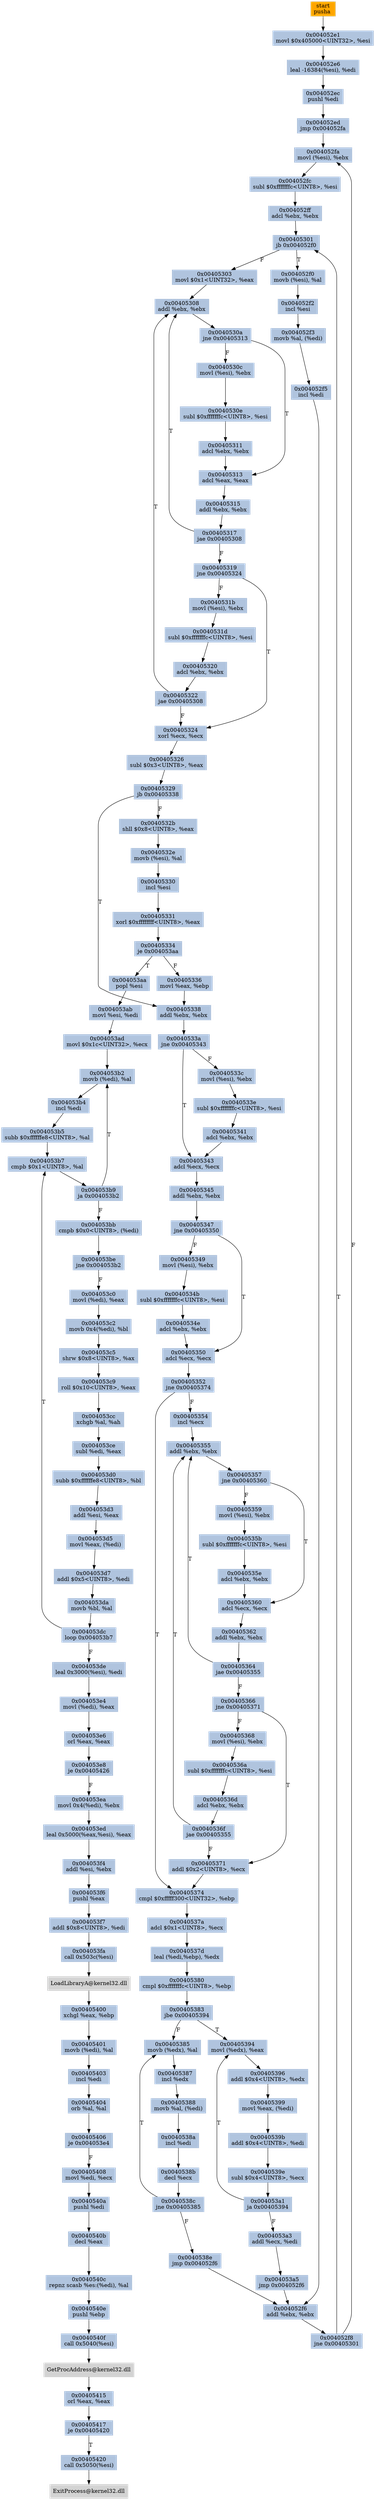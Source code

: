 digraph G {
node[shape=rectangle,style=filled,fillcolor=lightsteelblue,color=lightsteelblue]
bgcolor="transparent"
a0x004052e0pusha_[label="start\npusha ",color="lightgrey",fillcolor="orange"];
a0x004052e1movl_0x405000UINT32_esi[label="0x004052e1\nmovl $0x405000<UINT32>, %esi"];
a0x004052e6leal__16384esi__edi[label="0x004052e6\nleal -16384(%esi), %edi"];
a0x004052ecpushl_edi[label="0x004052ec\npushl %edi"];
a0x004052edjmp_0x004052fa[label="0x004052ed\njmp 0x004052fa"];
a0x004052famovl_esi__ebx[label="0x004052fa\nmovl (%esi), %ebx"];
a0x004052fcsubl_0xfffffffcUINT8_esi[label="0x004052fc\nsubl $0xfffffffc<UINT8>, %esi"];
a0x004052ffadcl_ebx_ebx[label="0x004052ff\nadcl %ebx, %ebx"];
a0x00405301jb_0x004052f0[label="0x00405301\njb 0x004052f0"];
a0x004052f0movb_esi__al[label="0x004052f0\nmovb (%esi), %al"];
a0x004052f2incl_esi[label="0x004052f2\nincl %esi"];
a0x004052f3movb_al_edi_[label="0x004052f3\nmovb %al, (%edi)"];
a0x004052f5incl_edi[label="0x004052f5\nincl %edi"];
a0x004052f6addl_ebx_ebx[label="0x004052f6\naddl %ebx, %ebx"];
a0x004052f8jne_0x00405301[label="0x004052f8\njne 0x00405301"];
a0x00405303movl_0x1UINT32_eax[label="0x00405303\nmovl $0x1<UINT32>, %eax"];
a0x00405308addl_ebx_ebx[label="0x00405308\naddl %ebx, %ebx"];
a0x0040530ajne_0x00405313[label="0x0040530a\njne 0x00405313"];
a0x00405313adcl_eax_eax[label="0x00405313\nadcl %eax, %eax"];
a0x00405315addl_ebx_ebx[label="0x00405315\naddl %ebx, %ebx"];
a0x00405317jae_0x00405308[label="0x00405317\njae 0x00405308"];
a0x00405319jne_0x00405324[label="0x00405319\njne 0x00405324"];
a0x00405324xorl_ecx_ecx[label="0x00405324\nxorl %ecx, %ecx"];
a0x00405326subl_0x3UINT8_eax[label="0x00405326\nsubl $0x3<UINT8>, %eax"];
a0x00405329jb_0x00405338[label="0x00405329\njb 0x00405338"];
a0x0040532bshll_0x8UINT8_eax[label="0x0040532b\nshll $0x8<UINT8>, %eax"];
a0x0040532emovb_esi__al[label="0x0040532e\nmovb (%esi), %al"];
a0x00405330incl_esi[label="0x00405330\nincl %esi"];
a0x00405331xorl_0xffffffffUINT8_eax[label="0x00405331\nxorl $0xffffffff<UINT8>, %eax"];
a0x00405334je_0x004053aa[label="0x00405334\nje 0x004053aa"];
a0x00405336movl_eax_ebp[label="0x00405336\nmovl %eax, %ebp"];
a0x00405338addl_ebx_ebx[label="0x00405338\naddl %ebx, %ebx"];
a0x0040533ajne_0x00405343[label="0x0040533a\njne 0x00405343"];
a0x00405343adcl_ecx_ecx[label="0x00405343\nadcl %ecx, %ecx"];
a0x00405345addl_ebx_ebx[label="0x00405345\naddl %ebx, %ebx"];
a0x00405347jne_0x00405350[label="0x00405347\njne 0x00405350"];
a0x00405350adcl_ecx_ecx[label="0x00405350\nadcl %ecx, %ecx"];
a0x00405352jne_0x00405374[label="0x00405352\njne 0x00405374"];
a0x00405374cmpl_0xfffff300UINT32_ebp[label="0x00405374\ncmpl $0xfffff300<UINT32>, %ebp"];
a0x0040537aadcl_0x1UINT8_ecx[label="0x0040537a\nadcl $0x1<UINT8>, %ecx"];
a0x0040537dleal_ediebp__edx[label="0x0040537d\nleal (%edi,%ebp), %edx"];
a0x00405380cmpl_0xfffffffcUINT8_ebp[label="0x00405380\ncmpl $0xfffffffc<UINT8>, %ebp"];
a0x00405383jbe_0x00405394[label="0x00405383\njbe 0x00405394"];
a0x00405394movl_edx__eax[label="0x00405394\nmovl (%edx), %eax"];
a0x00405396addl_0x4UINT8_edx[label="0x00405396\naddl $0x4<UINT8>, %edx"];
a0x00405399movl_eax_edi_[label="0x00405399\nmovl %eax, (%edi)"];
a0x0040539baddl_0x4UINT8_edi[label="0x0040539b\naddl $0x4<UINT8>, %edi"];
a0x0040539esubl_0x4UINT8_ecx[label="0x0040539e\nsubl $0x4<UINT8>, %ecx"];
a0x004053a1ja_0x00405394[label="0x004053a1\nja 0x00405394"];
a0x004053a3addl_ecx_edi[label="0x004053a3\naddl %ecx, %edi"];
a0x004053a5jmp_0x004052f6[label="0x004053a5\njmp 0x004052f6"];
a0x0040533cmovl_esi__ebx[label="0x0040533c\nmovl (%esi), %ebx"];
a0x0040533esubl_0xfffffffcUINT8_esi[label="0x0040533e\nsubl $0xfffffffc<UINT8>, %esi"];
a0x00405341adcl_ebx_ebx[label="0x00405341\nadcl %ebx, %ebx"];
a0x00405354incl_ecx[label="0x00405354\nincl %ecx"];
a0x00405355addl_ebx_ebx[label="0x00405355\naddl %ebx, %ebx"];
a0x00405357jne_0x00405360[label="0x00405357\njne 0x00405360"];
a0x00405360adcl_ecx_ecx[label="0x00405360\nadcl %ecx, %ecx"];
a0x00405362addl_ebx_ebx[label="0x00405362\naddl %ebx, %ebx"];
a0x00405364jae_0x00405355[label="0x00405364\njae 0x00405355"];
a0x00405366jne_0x00405371[label="0x00405366\njne 0x00405371"];
a0x00405371addl_0x2UINT8_ecx[label="0x00405371\naddl $0x2<UINT8>, %ecx"];
a0x00405385movb_edx__al[label="0x00405385\nmovb (%edx), %al"];
a0x00405387incl_edx[label="0x00405387\nincl %edx"];
a0x00405388movb_al_edi_[label="0x00405388\nmovb %al, (%edi)"];
a0x0040538aincl_edi[label="0x0040538a\nincl %edi"];
a0x0040538bdecl_ecx[label="0x0040538b\ndecl %ecx"];
a0x0040538cjne_0x00405385[label="0x0040538c\njne 0x00405385"];
a0x0040538ejmp_0x004052f6[label="0x0040538e\njmp 0x004052f6"];
a0x00405359movl_esi__ebx[label="0x00405359\nmovl (%esi), %ebx"];
a0x0040535bsubl_0xfffffffcUINT8_esi[label="0x0040535b\nsubl $0xfffffffc<UINT8>, %esi"];
a0x0040535eadcl_ebx_ebx[label="0x0040535e\nadcl %ebx, %ebx"];
a0x0040530cmovl_esi__ebx[label="0x0040530c\nmovl (%esi), %ebx"];
a0x0040530esubl_0xfffffffcUINT8_esi[label="0x0040530e\nsubl $0xfffffffc<UINT8>, %esi"];
a0x00405311adcl_ebx_ebx[label="0x00405311\nadcl %ebx, %ebx"];
a0x00405349movl_esi__ebx[label="0x00405349\nmovl (%esi), %ebx"];
a0x0040534bsubl_0xfffffffcUINT8_esi[label="0x0040534b\nsubl $0xfffffffc<UINT8>, %esi"];
a0x0040534eadcl_ebx_ebx[label="0x0040534e\nadcl %ebx, %ebx"];
a0x0040531bmovl_esi__ebx[label="0x0040531b\nmovl (%esi), %ebx"];
a0x0040531dsubl_0xfffffffcUINT8_esi[label="0x0040531d\nsubl $0xfffffffc<UINT8>, %esi"];
a0x00405320adcl_ebx_ebx[label="0x00405320\nadcl %ebx, %ebx"];
a0x00405322jae_0x00405308[label="0x00405322\njae 0x00405308"];
a0x00405368movl_esi__ebx[label="0x00405368\nmovl (%esi), %ebx"];
a0x0040536asubl_0xfffffffcUINT8_esi[label="0x0040536a\nsubl $0xfffffffc<UINT8>, %esi"];
a0x0040536dadcl_ebx_ebx[label="0x0040536d\nadcl %ebx, %ebx"];
a0x0040536fjae_0x00405355[label="0x0040536f\njae 0x00405355"];
a0x004053aapopl_esi[label="0x004053aa\npopl %esi"];
a0x004053abmovl_esi_edi[label="0x004053ab\nmovl %esi, %edi"];
a0x004053admovl_0x1cUINT32_ecx[label="0x004053ad\nmovl $0x1c<UINT32>, %ecx"];
a0x004053b2movb_edi__al[label="0x004053b2\nmovb (%edi), %al"];
a0x004053b4incl_edi[label="0x004053b4\nincl %edi"];
a0x004053b5subb_0xffffffe8UINT8_al[label="0x004053b5\nsubb $0xffffffe8<UINT8>, %al"];
a0x004053b7cmpb_0x1UINT8_al[label="0x004053b7\ncmpb $0x1<UINT8>, %al"];
a0x004053b9ja_0x004053b2[label="0x004053b9\nja 0x004053b2"];
a0x004053bbcmpb_0x0UINT8_edi_[label="0x004053bb\ncmpb $0x0<UINT8>, (%edi)"];
a0x004053bejne_0x004053b2[label="0x004053be\njne 0x004053b2"];
a0x004053c0movl_edi__eax[label="0x004053c0\nmovl (%edi), %eax"];
a0x004053c2movb_0x4edi__bl[label="0x004053c2\nmovb 0x4(%edi), %bl"];
a0x004053c5shrw_0x8UINT8_ax[label="0x004053c5\nshrw $0x8<UINT8>, %ax"];
a0x004053c9roll_0x10UINT8_eax[label="0x004053c9\nroll $0x10<UINT8>, %eax"];
a0x004053ccxchgb_al_ah[label="0x004053cc\nxchgb %al, %ah"];
a0x004053cesubl_edi_eax[label="0x004053ce\nsubl %edi, %eax"];
a0x004053d0subb_0xffffffe8UINT8_bl[label="0x004053d0\nsubb $0xffffffe8<UINT8>, %bl"];
a0x004053d3addl_esi_eax[label="0x004053d3\naddl %esi, %eax"];
a0x004053d5movl_eax_edi_[label="0x004053d5\nmovl %eax, (%edi)"];
a0x004053d7addl_0x5UINT8_edi[label="0x004053d7\naddl $0x5<UINT8>, %edi"];
a0x004053damovb_bl_al[label="0x004053da\nmovb %bl, %al"];
a0x004053dcloop_0x004053b7[label="0x004053dc\nloop 0x004053b7"];
a0x004053deleal_0x3000esi__edi[label="0x004053de\nleal 0x3000(%esi), %edi"];
a0x004053e4movl_edi__eax[label="0x004053e4\nmovl (%edi), %eax"];
a0x004053e6orl_eax_eax[label="0x004053e6\norl %eax, %eax"];
a0x004053e8je_0x00405426[label="0x004053e8\nje 0x00405426"];
a0x004053eamovl_0x4edi__ebx[label="0x004053ea\nmovl 0x4(%edi), %ebx"];
a0x004053edleal_0x5000eaxesi__eax[label="0x004053ed\nleal 0x5000(%eax,%esi), %eax"];
a0x004053f4addl_esi_ebx[label="0x004053f4\naddl %esi, %ebx"];
a0x004053f6pushl_eax[label="0x004053f6\npushl %eax"];
a0x004053f7addl_0x8UINT8_edi[label="0x004053f7\naddl $0x8<UINT8>, %edi"];
a0x004053facall_0x503cesi_[label="0x004053fa\ncall 0x503c(%esi)"];
LoadLibraryA_kernel32_dll[label="LoadLibraryA@kernel32.dll",color="lightgrey",fillcolor="lightgrey"];
a0x00405400xchgl_eax_ebp[label="0x00405400\nxchgl %eax, %ebp"];
a0x00405401movb_edi__al[label="0x00405401\nmovb (%edi), %al"];
a0x00405403incl_edi[label="0x00405403\nincl %edi"];
a0x00405404orb_al_al[label="0x00405404\norb %al, %al"];
a0x00405406je_0x004053e4[label="0x00405406\nje 0x004053e4"];
a0x00405408movl_edi_ecx[label="0x00405408\nmovl %edi, %ecx"];
a0x0040540apushl_edi[label="0x0040540a\npushl %edi"];
a0x0040540bdecl_eax[label="0x0040540b\ndecl %eax"];
a0x0040540crepnz_scasb_es_edi__al[label="0x0040540c\nrepnz scasb %es:(%edi), %al"];
a0x0040540epushl_ebp[label="0x0040540e\npushl %ebp"];
a0x0040540fcall_0x5040esi_[label="0x0040540f\ncall 0x5040(%esi)"];
GetProcAddress_kernel32_dll[label="GetProcAddress@kernel32.dll",color="lightgrey",fillcolor="lightgrey"];
a0x00405415orl_eax_eax[label="0x00405415\norl %eax, %eax"];
a0x00405417je_0x00405420[label="0x00405417\nje 0x00405420"];
a0x00405420call_0x5050esi_[label="0x00405420\ncall 0x5050(%esi)"];
ExitProcess_kernel32_dll[label="ExitProcess@kernel32.dll",color="lightgrey",fillcolor="lightgrey"];
a0x004052e0pusha_ -> a0x004052e1movl_0x405000UINT32_esi [color="#000000"];
a0x004052e1movl_0x405000UINT32_esi -> a0x004052e6leal__16384esi__edi [color="#000000"];
a0x004052e6leal__16384esi__edi -> a0x004052ecpushl_edi [color="#000000"];
a0x004052ecpushl_edi -> a0x004052edjmp_0x004052fa [color="#000000"];
a0x004052edjmp_0x004052fa -> a0x004052famovl_esi__ebx [color="#000000"];
a0x004052famovl_esi__ebx -> a0x004052fcsubl_0xfffffffcUINT8_esi [color="#000000"];
a0x004052fcsubl_0xfffffffcUINT8_esi -> a0x004052ffadcl_ebx_ebx [color="#000000"];
a0x004052ffadcl_ebx_ebx -> a0x00405301jb_0x004052f0 [color="#000000"];
a0x00405301jb_0x004052f0 -> a0x004052f0movb_esi__al [color="#000000",label="T"];
a0x004052f0movb_esi__al -> a0x004052f2incl_esi [color="#000000"];
a0x004052f2incl_esi -> a0x004052f3movb_al_edi_ [color="#000000"];
a0x004052f3movb_al_edi_ -> a0x004052f5incl_edi [color="#000000"];
a0x004052f5incl_edi -> a0x004052f6addl_ebx_ebx [color="#000000"];
a0x004052f6addl_ebx_ebx -> a0x004052f8jne_0x00405301 [color="#000000"];
a0x004052f8jne_0x00405301 -> a0x00405301jb_0x004052f0 [color="#000000",label="T"];
a0x00405301jb_0x004052f0 -> a0x00405303movl_0x1UINT32_eax [color="#000000",label="F"];
a0x00405303movl_0x1UINT32_eax -> a0x00405308addl_ebx_ebx [color="#000000"];
a0x00405308addl_ebx_ebx -> a0x0040530ajne_0x00405313 [color="#000000"];
a0x0040530ajne_0x00405313 -> a0x00405313adcl_eax_eax [color="#000000",label="T"];
a0x00405313adcl_eax_eax -> a0x00405315addl_ebx_ebx [color="#000000"];
a0x00405315addl_ebx_ebx -> a0x00405317jae_0x00405308 [color="#000000"];
a0x00405317jae_0x00405308 -> a0x00405319jne_0x00405324 [color="#000000",label="F"];
a0x00405319jne_0x00405324 -> a0x00405324xorl_ecx_ecx [color="#000000",label="T"];
a0x00405324xorl_ecx_ecx -> a0x00405326subl_0x3UINT8_eax [color="#000000"];
a0x00405326subl_0x3UINT8_eax -> a0x00405329jb_0x00405338 [color="#000000"];
a0x00405329jb_0x00405338 -> a0x0040532bshll_0x8UINT8_eax [color="#000000",label="F"];
a0x0040532bshll_0x8UINT8_eax -> a0x0040532emovb_esi__al [color="#000000"];
a0x0040532emovb_esi__al -> a0x00405330incl_esi [color="#000000"];
a0x00405330incl_esi -> a0x00405331xorl_0xffffffffUINT8_eax [color="#000000"];
a0x00405331xorl_0xffffffffUINT8_eax -> a0x00405334je_0x004053aa [color="#000000"];
a0x00405334je_0x004053aa -> a0x00405336movl_eax_ebp [color="#000000",label="F"];
a0x00405336movl_eax_ebp -> a0x00405338addl_ebx_ebx [color="#000000"];
a0x00405338addl_ebx_ebx -> a0x0040533ajne_0x00405343 [color="#000000"];
a0x0040533ajne_0x00405343 -> a0x00405343adcl_ecx_ecx [color="#000000",label="T"];
a0x00405343adcl_ecx_ecx -> a0x00405345addl_ebx_ebx [color="#000000"];
a0x00405345addl_ebx_ebx -> a0x00405347jne_0x00405350 [color="#000000"];
a0x00405347jne_0x00405350 -> a0x00405350adcl_ecx_ecx [color="#000000",label="T"];
a0x00405350adcl_ecx_ecx -> a0x00405352jne_0x00405374 [color="#000000"];
a0x00405352jne_0x00405374 -> a0x00405374cmpl_0xfffff300UINT32_ebp [color="#000000",label="T"];
a0x00405374cmpl_0xfffff300UINT32_ebp -> a0x0040537aadcl_0x1UINT8_ecx [color="#000000"];
a0x0040537aadcl_0x1UINT8_ecx -> a0x0040537dleal_ediebp__edx [color="#000000"];
a0x0040537dleal_ediebp__edx -> a0x00405380cmpl_0xfffffffcUINT8_ebp [color="#000000"];
a0x00405380cmpl_0xfffffffcUINT8_ebp -> a0x00405383jbe_0x00405394 [color="#000000"];
a0x00405383jbe_0x00405394 -> a0x00405394movl_edx__eax [color="#000000",label="T"];
a0x00405394movl_edx__eax -> a0x00405396addl_0x4UINT8_edx [color="#000000"];
a0x00405396addl_0x4UINT8_edx -> a0x00405399movl_eax_edi_ [color="#000000"];
a0x00405399movl_eax_edi_ -> a0x0040539baddl_0x4UINT8_edi [color="#000000"];
a0x0040539baddl_0x4UINT8_edi -> a0x0040539esubl_0x4UINT8_ecx [color="#000000"];
a0x0040539esubl_0x4UINT8_ecx -> a0x004053a1ja_0x00405394 [color="#000000"];
a0x004053a1ja_0x00405394 -> a0x004053a3addl_ecx_edi [color="#000000",label="F"];
a0x004053a3addl_ecx_edi -> a0x004053a5jmp_0x004052f6 [color="#000000"];
a0x004053a5jmp_0x004052f6 -> a0x004052f6addl_ebx_ebx [color="#000000"];
a0x00405329jb_0x00405338 -> a0x00405338addl_ebx_ebx [color="#000000",label="T"];
a0x0040533ajne_0x00405343 -> a0x0040533cmovl_esi__ebx [color="#000000",label="F"];
a0x0040533cmovl_esi__ebx -> a0x0040533esubl_0xfffffffcUINT8_esi [color="#000000"];
a0x0040533esubl_0xfffffffcUINT8_esi -> a0x00405341adcl_ebx_ebx [color="#000000"];
a0x00405341adcl_ebx_ebx -> a0x00405343adcl_ecx_ecx [color="#000000"];
a0x00405352jne_0x00405374 -> a0x00405354incl_ecx [color="#000000",label="F"];
a0x00405354incl_ecx -> a0x00405355addl_ebx_ebx [color="#000000"];
a0x00405355addl_ebx_ebx -> a0x00405357jne_0x00405360 [color="#000000"];
a0x00405357jne_0x00405360 -> a0x00405360adcl_ecx_ecx [color="#000000",label="T"];
a0x00405360adcl_ecx_ecx -> a0x00405362addl_ebx_ebx [color="#000000"];
a0x00405362addl_ebx_ebx -> a0x00405364jae_0x00405355 [color="#000000"];
a0x00405364jae_0x00405355 -> a0x00405366jne_0x00405371 [color="#000000",label="F"];
a0x00405366jne_0x00405371 -> a0x00405371addl_0x2UINT8_ecx [color="#000000",label="T"];
a0x00405371addl_0x2UINT8_ecx -> a0x00405374cmpl_0xfffff300UINT32_ebp [color="#000000"];
a0x004053a1ja_0x00405394 -> a0x00405394movl_edx__eax [color="#000000",label="T"];
a0x004052f8jne_0x00405301 -> a0x004052famovl_esi__ebx [color="#000000",label="F"];
a0x00405383jbe_0x00405394 -> a0x00405385movb_edx__al [color="#000000",label="F"];
a0x00405385movb_edx__al -> a0x00405387incl_edx [color="#000000"];
a0x00405387incl_edx -> a0x00405388movb_al_edi_ [color="#000000"];
a0x00405388movb_al_edi_ -> a0x0040538aincl_edi [color="#000000"];
a0x0040538aincl_edi -> a0x0040538bdecl_ecx [color="#000000"];
a0x0040538bdecl_ecx -> a0x0040538cjne_0x00405385 [color="#000000"];
a0x0040538cjne_0x00405385 -> a0x00405385movb_edx__al [color="#000000",label="T"];
a0x0040538cjne_0x00405385 -> a0x0040538ejmp_0x004052f6 [color="#000000",label="F"];
a0x0040538ejmp_0x004052f6 -> a0x004052f6addl_ebx_ebx [color="#000000"];
a0x00405357jne_0x00405360 -> a0x00405359movl_esi__ebx [color="#000000",label="F"];
a0x00405359movl_esi__ebx -> a0x0040535bsubl_0xfffffffcUINT8_esi [color="#000000"];
a0x0040535bsubl_0xfffffffcUINT8_esi -> a0x0040535eadcl_ebx_ebx [color="#000000"];
a0x0040535eadcl_ebx_ebx -> a0x00405360adcl_ecx_ecx [color="#000000"];
a0x00405364jae_0x00405355 -> a0x00405355addl_ebx_ebx [color="#000000",label="T"];
a0x0040530ajne_0x00405313 -> a0x0040530cmovl_esi__ebx [color="#000000",label="F"];
a0x0040530cmovl_esi__ebx -> a0x0040530esubl_0xfffffffcUINT8_esi [color="#000000"];
a0x0040530esubl_0xfffffffcUINT8_esi -> a0x00405311adcl_ebx_ebx [color="#000000"];
a0x00405311adcl_ebx_ebx -> a0x00405313adcl_eax_eax [color="#000000"];
a0x00405347jne_0x00405350 -> a0x00405349movl_esi__ebx [color="#000000",label="F"];
a0x00405349movl_esi__ebx -> a0x0040534bsubl_0xfffffffcUINT8_esi [color="#000000"];
a0x0040534bsubl_0xfffffffcUINT8_esi -> a0x0040534eadcl_ebx_ebx [color="#000000"];
a0x0040534eadcl_ebx_ebx -> a0x00405350adcl_ecx_ecx [color="#000000"];
a0x00405319jne_0x00405324 -> a0x0040531bmovl_esi__ebx [color="#000000",label="F"];
a0x0040531bmovl_esi__ebx -> a0x0040531dsubl_0xfffffffcUINT8_esi [color="#000000"];
a0x0040531dsubl_0xfffffffcUINT8_esi -> a0x00405320adcl_ebx_ebx [color="#000000"];
a0x00405320adcl_ebx_ebx -> a0x00405322jae_0x00405308 [color="#000000"];
a0x00405322jae_0x00405308 -> a0x00405324xorl_ecx_ecx [color="#000000",label="F"];
a0x00405366jne_0x00405371 -> a0x00405368movl_esi__ebx [color="#000000",label="F"];
a0x00405368movl_esi__ebx -> a0x0040536asubl_0xfffffffcUINT8_esi [color="#000000"];
a0x0040536asubl_0xfffffffcUINT8_esi -> a0x0040536dadcl_ebx_ebx [color="#000000"];
a0x0040536dadcl_ebx_ebx -> a0x0040536fjae_0x00405355 [color="#000000"];
a0x0040536fjae_0x00405355 -> a0x00405371addl_0x2UINT8_ecx [color="#000000",label="F"];
a0x00405317jae_0x00405308 -> a0x00405308addl_ebx_ebx [color="#000000",label="T"];
a0x0040536fjae_0x00405355 -> a0x00405355addl_ebx_ebx [color="#000000",label="T"];
a0x00405322jae_0x00405308 -> a0x00405308addl_ebx_ebx [color="#000000",label="T"];
a0x00405334je_0x004053aa -> a0x004053aapopl_esi [color="#000000",label="T"];
a0x004053aapopl_esi -> a0x004053abmovl_esi_edi [color="#000000"];
a0x004053abmovl_esi_edi -> a0x004053admovl_0x1cUINT32_ecx [color="#000000"];
a0x004053admovl_0x1cUINT32_ecx -> a0x004053b2movb_edi__al [color="#000000"];
a0x004053b2movb_edi__al -> a0x004053b4incl_edi [color="#000000"];
a0x004053b4incl_edi -> a0x004053b5subb_0xffffffe8UINT8_al [color="#000000"];
a0x004053b5subb_0xffffffe8UINT8_al -> a0x004053b7cmpb_0x1UINT8_al [color="#000000"];
a0x004053b7cmpb_0x1UINT8_al -> a0x004053b9ja_0x004053b2 [color="#000000"];
a0x004053b9ja_0x004053b2 -> a0x004053b2movb_edi__al [color="#000000",label="T"];
a0x004053b9ja_0x004053b2 -> a0x004053bbcmpb_0x0UINT8_edi_ [color="#000000",label="F"];
a0x004053bbcmpb_0x0UINT8_edi_ -> a0x004053bejne_0x004053b2 [color="#000000"];
a0x004053bejne_0x004053b2 -> a0x004053c0movl_edi__eax [color="#000000",label="F"];
a0x004053c0movl_edi__eax -> a0x004053c2movb_0x4edi__bl [color="#000000"];
a0x004053c2movb_0x4edi__bl -> a0x004053c5shrw_0x8UINT8_ax [color="#000000"];
a0x004053c5shrw_0x8UINT8_ax -> a0x004053c9roll_0x10UINT8_eax [color="#000000"];
a0x004053c9roll_0x10UINT8_eax -> a0x004053ccxchgb_al_ah [color="#000000"];
a0x004053ccxchgb_al_ah -> a0x004053cesubl_edi_eax [color="#000000"];
a0x004053cesubl_edi_eax -> a0x004053d0subb_0xffffffe8UINT8_bl [color="#000000"];
a0x004053d0subb_0xffffffe8UINT8_bl -> a0x004053d3addl_esi_eax [color="#000000"];
a0x004053d3addl_esi_eax -> a0x004053d5movl_eax_edi_ [color="#000000"];
a0x004053d5movl_eax_edi_ -> a0x004053d7addl_0x5UINT8_edi [color="#000000"];
a0x004053d7addl_0x5UINT8_edi -> a0x004053damovb_bl_al [color="#000000"];
a0x004053damovb_bl_al -> a0x004053dcloop_0x004053b7 [color="#000000"];
a0x004053dcloop_0x004053b7 -> a0x004053b7cmpb_0x1UINT8_al [color="#000000",label="T"];
a0x004053dcloop_0x004053b7 -> a0x004053deleal_0x3000esi__edi [color="#000000",label="F"];
a0x004053deleal_0x3000esi__edi -> a0x004053e4movl_edi__eax [color="#000000"];
a0x004053e4movl_edi__eax -> a0x004053e6orl_eax_eax [color="#000000"];
a0x004053e6orl_eax_eax -> a0x004053e8je_0x00405426 [color="#000000"];
a0x004053e8je_0x00405426 -> a0x004053eamovl_0x4edi__ebx [color="#000000",label="F"];
a0x004053eamovl_0x4edi__ebx -> a0x004053edleal_0x5000eaxesi__eax [color="#000000"];
a0x004053edleal_0x5000eaxesi__eax -> a0x004053f4addl_esi_ebx [color="#000000"];
a0x004053f4addl_esi_ebx -> a0x004053f6pushl_eax [color="#000000"];
a0x004053f6pushl_eax -> a0x004053f7addl_0x8UINT8_edi [color="#000000"];
a0x004053f7addl_0x8UINT8_edi -> a0x004053facall_0x503cesi_ [color="#000000"];
a0x004053facall_0x503cesi_ -> LoadLibraryA_kernel32_dll [color="#000000"];
LoadLibraryA_kernel32_dll -> a0x00405400xchgl_eax_ebp [color="#000000"];
a0x00405400xchgl_eax_ebp -> a0x00405401movb_edi__al [color="#000000"];
a0x00405401movb_edi__al -> a0x00405403incl_edi [color="#000000"];
a0x00405403incl_edi -> a0x00405404orb_al_al [color="#000000"];
a0x00405404orb_al_al -> a0x00405406je_0x004053e4 [color="#000000"];
a0x00405406je_0x004053e4 -> a0x00405408movl_edi_ecx [color="#000000",label="F"];
a0x00405408movl_edi_ecx -> a0x0040540apushl_edi [color="#000000"];
a0x0040540apushl_edi -> a0x0040540bdecl_eax [color="#000000"];
a0x0040540bdecl_eax -> a0x0040540crepnz_scasb_es_edi__al [color="#000000"];
a0x0040540crepnz_scasb_es_edi__al -> a0x0040540epushl_ebp [color="#000000"];
a0x0040540epushl_ebp -> a0x0040540fcall_0x5040esi_ [color="#000000"];
a0x0040540fcall_0x5040esi_ -> GetProcAddress_kernel32_dll [color="#000000"];
GetProcAddress_kernel32_dll -> a0x00405415orl_eax_eax [color="#000000"];
a0x00405415orl_eax_eax -> a0x00405417je_0x00405420 [color="#000000"];
a0x00405417je_0x00405420 -> a0x00405420call_0x5050esi_ [color="#000000",label="T"];
a0x00405420call_0x5050esi_ -> ExitProcess_kernel32_dll [color="#000000"];
}
